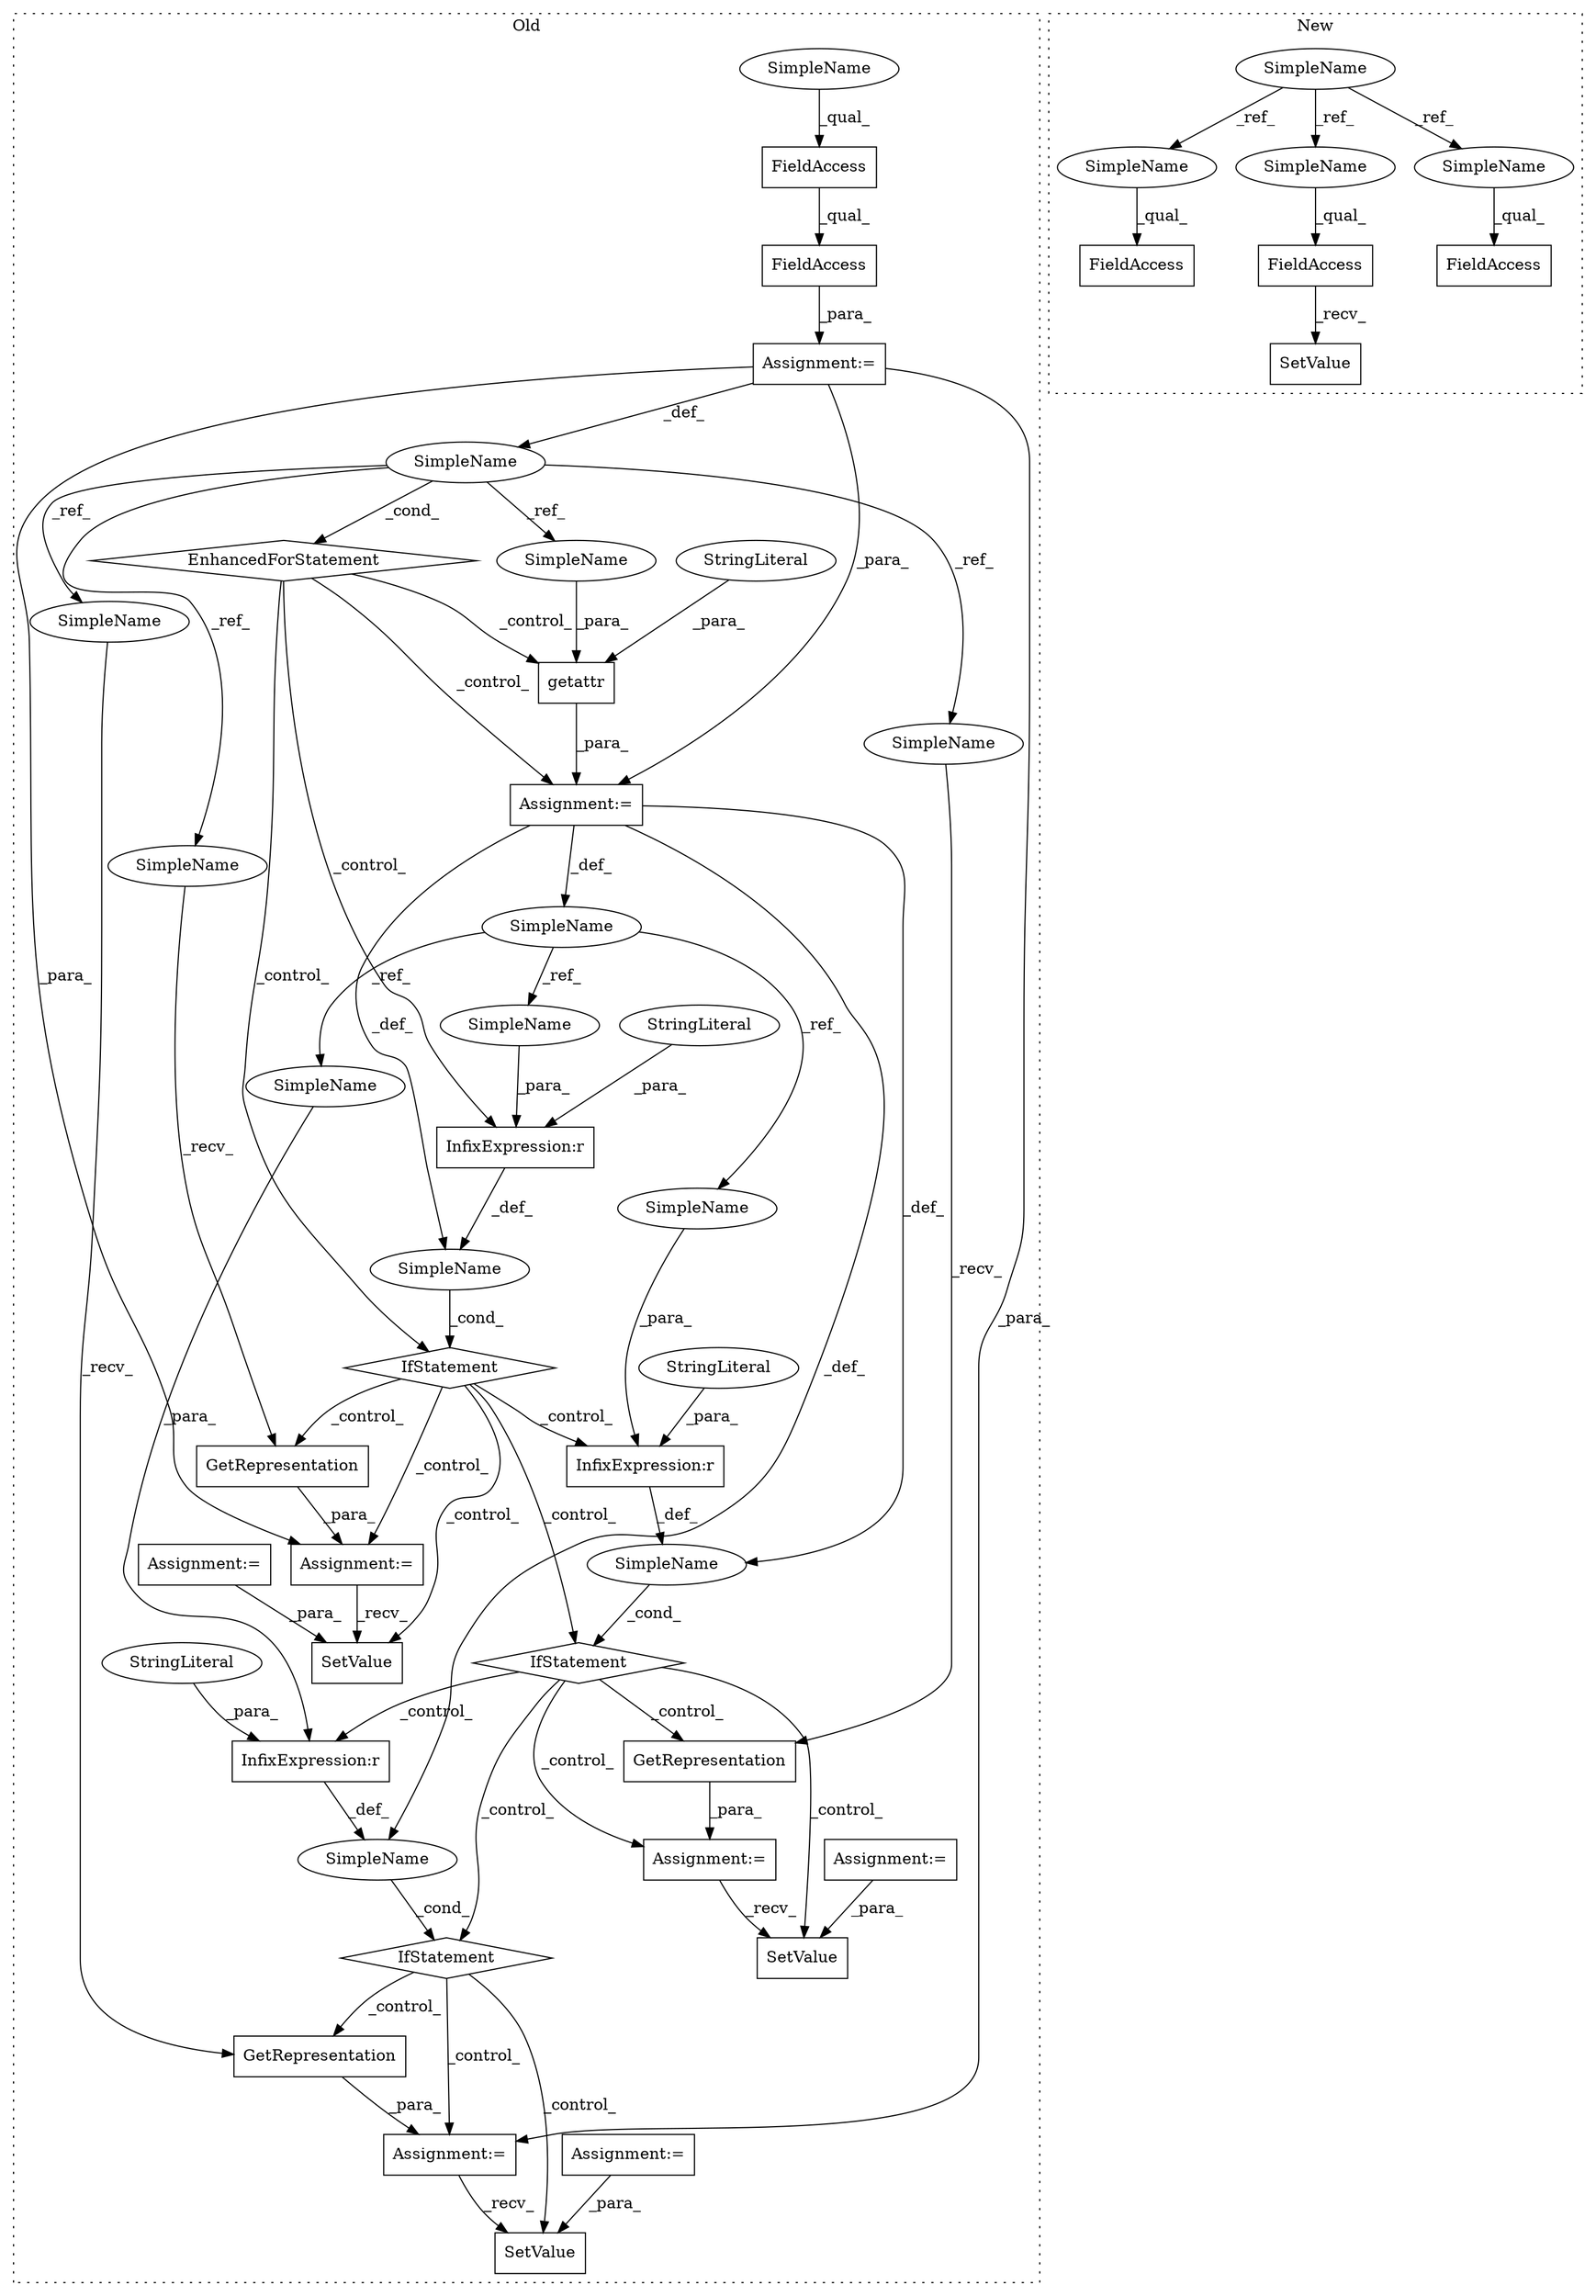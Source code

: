 digraph G {
subgraph cluster0 {
1 [label="IfStatement" a="25" s="6509,6527" l="4,2" shape="diamond"];
4 [label="InfixExpression:r" a="27" s="6517" l="4" shape="box"];
5 [label="SimpleName" a="42" s="" l="" shape="ellipse"];
6 [label="GetRepresentation" a="32" s="6557" l="19" shape="box"];
7 [label="EnhancedForStatement" a="70" s="6366,6459" l="53,2" shape="diamond"];
8 [label="getattr" a="32" s="6474,6500" l="8,1" shape="box"];
9 [label="SimpleName" a="42" s="6423" l="6" shape="ellipse"];
10 [label="StringLiteral" a="45" s="6489" l="6" shape="ellipse"];
11 [label="StringLiteral" a="45" s="6521" l="6" shape="ellipse"];
12 [label="InfixExpression:r" a="27" s="6765" l="4" shape="box"];
13 [label="StringLiteral" a="45" s="6769" l="6" shape="ellipse"];
14 [label="InfixExpression:r" a="27" s="6641" l="4" shape="box"];
15 [label="SimpleName" a="42" s="6469" l="4" shape="ellipse"];
16 [label="StringLiteral" a="45" s="6645" l="6" shape="ellipse"];
17 [label="SimpleName" a="42" s="" l="" shape="ellipse"];
18 [label="SetValue" a="32" s="6845,6858" l="9,1" shape="box"];
19 [label="SimpleName" a="42" s="" l="" shape="ellipse"];
20 [label="GetRepresentation" a="32" s="6805" l="19" shape="box"];
21 [label="IfStatement" a="25" s="6757,6775" l="4,2" shape="diamond"];
22 [label="SetValue" a="32" s="6721,6734" l="9,1" shape="box"];
23 [label="IfStatement" a="25" s="6633,6651" l="4,2" shape="diamond"];
24 [label="Assignment:=" a="7" s="6335" l="1" shape="box"];
25 [label="Assignment:=" a="7" s="6300" l="1" shape="box"];
26 [label="Assignment:=" a="7" s="6673" l="1" shape="box"];
27 [label="SetValue" a="32" s="6597,6610" l="9,1" shape="box"];
28 [label="Assignment:=" a="7" s="6265" l="1" shape="box"];
29 [label="Assignment:=" a="7" s="6797" l="1" shape="box"];
30 [label="Assignment:=" a="7" s="6366,6459" l="53,2" shape="box"];
31 [label="FieldAccess" a="22" s="6432" l="27" shape="box"];
32 [label="FieldAccess" a="22" s="6432" l="12" shape="box"];
36 [label="Assignment:=" a="7" s="6549" l="1" shape="box"];
37 [label="Assignment:=" a="7" s="6473" l="1" shape="box"];
38 [label="GetRepresentation" a="32" s="6681" l="19" shape="box"];
42 [label="SimpleName" a="42" s="6513" l="4" shape="ellipse"];
43 [label="SimpleName" a="42" s="6761" l="4" shape="ellipse"];
44 [label="SimpleName" a="42" s="6637" l="4" shape="ellipse"];
45 [label="SimpleName" a="42" s="6550" l="6" shape="ellipse"];
46 [label="SimpleName" a="42" s="6674" l="6" shape="ellipse"];
47 [label="SimpleName" a="42" s="6482" l="6" shape="ellipse"];
48 [label="SimpleName" a="42" s="6798" l="6" shape="ellipse"];
49 [label="SimpleName" a="42" s="6432" l="4" shape="ellipse"];
label = "Old";
style="dotted";
}
subgraph cluster1 {
2 [label="SetValue" a="32" s="5949,5961" l="9,1" shape="box"];
3 [label="FieldAccess" a="22" s="5926" l="22" shape="box"];
33 [label="SimpleName" a="42" s="5633" l="4" shape="ellipse"];
34 [label="FieldAccess" a="22" s="5759" l="9" shape="box"];
35 [label="FieldAccess" a="22" s="5816" l="9" shape="box"];
39 [label="SimpleName" a="42" s="5816" l="4" shape="ellipse"];
40 [label="SimpleName" a="42" s="5926" l="4" shape="ellipse"];
41 [label="SimpleName" a="42" s="5759" l="4" shape="ellipse"];
label = "New";
style="dotted";
}
1 -> 14 [label="_control_"];
1 -> 36 [label="_control_"];
1 -> 27 [label="_control_"];
1 -> 6 [label="_control_"];
1 -> 23 [label="_control_"];
3 -> 2 [label="_recv_"];
4 -> 5 [label="_def_"];
5 -> 1 [label="_cond_"];
6 -> 36 [label="_para_"];
7 -> 1 [label="_control_"];
7 -> 8 [label="_control_"];
7 -> 37 [label="_control_"];
7 -> 4 [label="_control_"];
8 -> 37 [label="_para_"];
9 -> 46 [label="_ref_"];
9 -> 7 [label="_cond_"];
9 -> 47 [label="_ref_"];
9 -> 45 [label="_ref_"];
9 -> 48 [label="_ref_"];
10 -> 8 [label="_para_"];
11 -> 4 [label="_para_"];
12 -> 19 [label="_def_"];
13 -> 12 [label="_para_"];
14 -> 17 [label="_def_"];
15 -> 42 [label="_ref_"];
15 -> 43 [label="_ref_"];
15 -> 44 [label="_ref_"];
16 -> 14 [label="_para_"];
17 -> 23 [label="_cond_"];
19 -> 21 [label="_cond_"];
20 -> 29 [label="_para_"];
21 -> 29 [label="_control_"];
21 -> 20 [label="_control_"];
21 -> 18 [label="_control_"];
23 -> 12 [label="_control_"];
23 -> 26 [label="_control_"];
23 -> 38 [label="_control_"];
23 -> 21 [label="_control_"];
23 -> 22 [label="_control_"];
24 -> 18 [label="_para_"];
25 -> 22 [label="_para_"];
26 -> 22 [label="_recv_"];
28 -> 27 [label="_para_"];
29 -> 18 [label="_recv_"];
30 -> 29 [label="_para_"];
30 -> 36 [label="_para_"];
30 -> 9 [label="_def_"];
30 -> 37 [label="_para_"];
31 -> 30 [label="_para_"];
32 -> 31 [label="_qual_"];
33 -> 39 [label="_ref_"];
33 -> 40 [label="_ref_"];
33 -> 41 [label="_ref_"];
36 -> 27 [label="_recv_"];
37 -> 5 [label="_def_"];
37 -> 15 [label="_def_"];
37 -> 17 [label="_def_"];
37 -> 19 [label="_def_"];
38 -> 26 [label="_para_"];
39 -> 35 [label="_qual_"];
40 -> 3 [label="_qual_"];
41 -> 34 [label="_qual_"];
42 -> 4 [label="_para_"];
43 -> 12 [label="_para_"];
44 -> 14 [label="_para_"];
45 -> 6 [label="_recv_"];
46 -> 38 [label="_recv_"];
47 -> 8 [label="_para_"];
48 -> 20 [label="_recv_"];
49 -> 32 [label="_qual_"];
}
